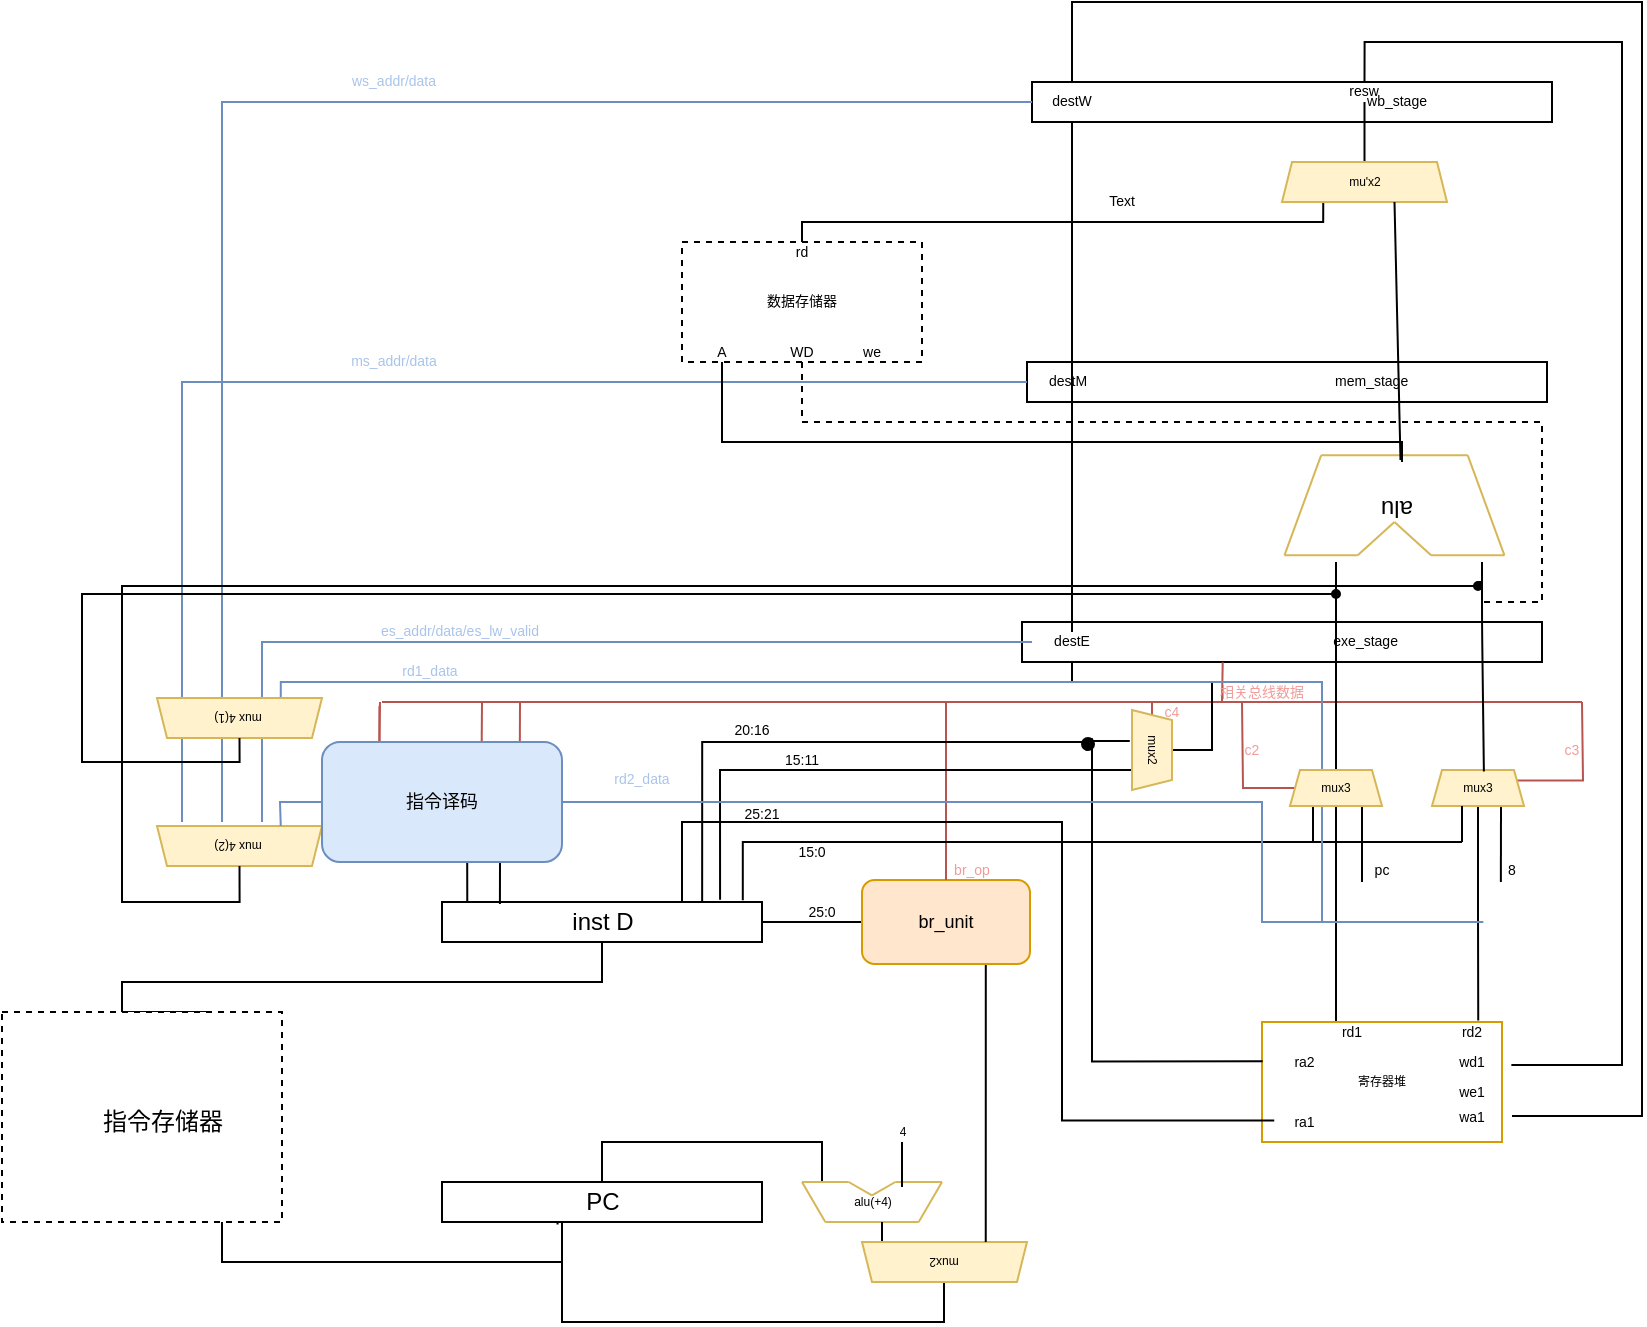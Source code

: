 <mxfile version="13.7.9" type="github">
  <diagram id="yVL93aZlSCPD28D4NVMG" name="Page-1">
    <mxGraphModel dx="1730" dy="967" grid="1" gridSize="10" guides="1" tooltips="1" connect="1" arrows="1" fold="1" page="1" pageScale="1" pageWidth="827" pageHeight="1169" math="0" shadow="0">
      <root>
        <mxCell id="0" />
        <mxCell id="1" parent="0" />
        <mxCell id="jNFy9Bk29RDS8it9T0f6-13" style="edgeStyle=orthogonalEdgeStyle;rounded=0;orthogonalLoop=1;jettySize=auto;html=1;exitX=0.5;exitY=0;exitDx=0;exitDy=0;endArrow=none;endFill=0;" edge="1" parent="1">
          <mxGeometry relative="1" as="geometry">
            <mxPoint x="740" y="380" as="targetPoint" />
            <mxPoint x="738.0" y="370" as="sourcePoint" />
            <Array as="points">
              <mxPoint x="740" y="370" />
            </Array>
          </mxGeometry>
        </mxCell>
        <mxCell id="3o_DZB8A9wsRg_1Wg4iL-180" value="mux 4(2)" style="shape=trapezoid;perimeter=trapezoidPerimeter;whiteSpace=wrap;html=1;fixedSize=1;fontSize=6;rotation=-180;size=5;fillColor=#fff2cc;strokeColor=#d6b656;" parent="1" vertex="1">
          <mxGeometry x="77.5" y="492" width="82.5" height="20" as="geometry" />
        </mxCell>
        <mxCell id="3o_DZB8A9wsRg_1Wg4iL-9" style="edgeStyle=orthogonalEdgeStyle;rounded=0;orthogonalLoop=1;jettySize=auto;html=1;entryX=0.361;entryY=1.062;entryDx=0;entryDy=0;entryPerimeter=0;endArrow=none;endFill=0;" parent="1" source="3o_DZB8A9wsRg_1Wg4iL-2" target="3o_DZB8A9wsRg_1Wg4iL-7" edge="1">
          <mxGeometry relative="1" as="geometry">
            <mxPoint x="310" y="680" as="targetPoint" />
            <Array as="points">
              <mxPoint x="110" y="710" />
              <mxPoint x="280" y="710" />
              <mxPoint x="280" y="671" />
            </Array>
          </mxGeometry>
        </mxCell>
        <mxCell id="3o_DZB8A9wsRg_1Wg4iL-44" style="edgeStyle=orthogonalEdgeStyle;rounded=0;orthogonalLoop=1;jettySize=auto;html=1;exitX=0.75;exitY=0;exitDx=0;exitDy=0;entryX=0.5;entryY=1;entryDx=0;entryDy=0;endArrow=none;endFill=0;fillColor=#FFFFCC;fontSize=9;" parent="1" source="3o_DZB8A9wsRg_1Wg4iL-2" target="3o_DZB8A9wsRg_1Wg4iL-10" edge="1">
          <mxGeometry relative="1" as="geometry">
            <Array as="points">
              <mxPoint x="60" y="585" />
              <mxPoint x="60" y="570" />
              <mxPoint x="300" y="570" />
            </Array>
          </mxGeometry>
        </mxCell>
        <object label="" 指令存储器="" id="3o_DZB8A9wsRg_1Wg4iL-2">
          <mxCell style="rounded=0;whiteSpace=wrap;html=1;dashed=1;" parent="1" vertex="1">
            <mxGeometry y="585" width="140" height="105" as="geometry" />
          </mxCell>
        </object>
        <mxCell id="3o_DZB8A9wsRg_1Wg4iL-4" value="指令存储器" style="text;html=1;resizable=0;autosize=1;align=center;verticalAlign=middle;points=[];fillColor=none;strokeColor=none;rounded=0;" parent="1" vertex="1">
          <mxGeometry x="40" y="630" width="80" height="20" as="geometry" />
        </mxCell>
        <mxCell id="3o_DZB8A9wsRg_1Wg4iL-61" style="edgeStyle=orthogonalEdgeStyle;rounded=0;orthogonalLoop=1;jettySize=auto;html=1;exitX=0.5;exitY=0;exitDx=0;exitDy=0;endArrow=none;endFill=0;fillColor=#FFFFCC;fontSize=9;" parent="1" source="3o_DZB8A9wsRg_1Wg4iL-7" edge="1">
          <mxGeometry relative="1" as="geometry">
            <mxPoint x="410" y="670" as="targetPoint" />
            <Array as="points">
              <mxPoint x="300" y="650" />
              <mxPoint x="410" y="650" />
            </Array>
          </mxGeometry>
        </mxCell>
        <mxCell id="3o_DZB8A9wsRg_1Wg4iL-7" value="" style="rounded=0;whiteSpace=wrap;html=1;" parent="1" vertex="1">
          <mxGeometry x="220" y="670" width="160" height="20" as="geometry" />
        </mxCell>
        <mxCell id="3o_DZB8A9wsRg_1Wg4iL-8" value="PC" style="text;html=1;resizable=0;autosize=1;align=center;verticalAlign=middle;points=[];fillColor=none;strokeColor=none;rounded=0;" parent="1" vertex="1">
          <mxGeometry x="285" y="670" width="30" height="20" as="geometry" />
        </mxCell>
        <mxCell id="3o_DZB8A9wsRg_1Wg4iL-57" style="edgeStyle=orthogonalEdgeStyle;rounded=0;orthogonalLoop=1;jettySize=auto;html=1;exitX=1;exitY=0.5;exitDx=0;exitDy=0;entryX=0;entryY=0.5;entryDx=0;entryDy=0;endArrow=none;endFill=0;fillColor=#FFFFCC;fontSize=9;" parent="1" source="3o_DZB8A9wsRg_1Wg4iL-10" target="3o_DZB8A9wsRg_1Wg4iL-56" edge="1">
          <mxGeometry relative="1" as="geometry" />
        </mxCell>
        <mxCell id="3o_DZB8A9wsRg_1Wg4iL-10" value="" style="rounded=0;whiteSpace=wrap;html=1;" parent="1" vertex="1">
          <mxGeometry x="220" y="530" width="160" height="20" as="geometry" />
        </mxCell>
        <mxCell id="3o_DZB8A9wsRg_1Wg4iL-11" value="inst D" style="text;html=1;resizable=0;autosize=1;align=center;verticalAlign=middle;points=[];fillColor=none;strokeColor=none;rounded=0;" parent="1" vertex="1">
          <mxGeometry x="275" y="530" width="50" height="20" as="geometry" />
        </mxCell>
        <mxCell id="3o_DZB8A9wsRg_1Wg4iL-34" value="" style="group" parent="1" vertex="1" connectable="0">
          <mxGeometry x="400" y="670" width="70" height="20" as="geometry" />
        </mxCell>
        <mxCell id="3o_DZB8A9wsRg_1Wg4iL-23" value="" style="endArrow=none;html=1;fillColor=#FFFFCC;strokeColor=#d6b656;rounded=1;" parent="3o_DZB8A9wsRg_1Wg4iL-34" edge="1">
          <mxGeometry width="29.167" height="16.667" as="geometry">
            <mxPoint x="46.667" as="sourcePoint" />
            <mxPoint x="70" as="targetPoint" />
          </mxGeometry>
        </mxCell>
        <mxCell id="3o_DZB8A9wsRg_1Wg4iL-24" value="" style="endArrow=none;html=1;fillColor=#FFFFCC;strokeColor=#d6b656;rounded=1;" parent="3o_DZB8A9wsRg_1Wg4iL-34" edge="1">
          <mxGeometry width="29.167" height="16.667" as="geometry">
            <mxPoint as="sourcePoint" />
            <mxPoint x="23.333" as="targetPoint" />
          </mxGeometry>
        </mxCell>
        <mxCell id="3o_DZB8A9wsRg_1Wg4iL-25" value="" style="endArrow=none;html=1;fillColor=#FFFFCC;strokeColor=#d6b656;rounded=1;" parent="3o_DZB8A9wsRg_1Wg4iL-34" edge="1">
          <mxGeometry width="29.167" height="16.667" as="geometry">
            <mxPoint x="35" y="6.667" as="sourcePoint" />
            <mxPoint x="46.667" as="targetPoint" />
          </mxGeometry>
        </mxCell>
        <mxCell id="3o_DZB8A9wsRg_1Wg4iL-26" value="" style="endArrow=none;html=1;fillColor=#FFFFCC;strokeColor=#d6b656;rounded=1;" parent="3o_DZB8A9wsRg_1Wg4iL-34" edge="1">
          <mxGeometry width="29.167" height="16.667" as="geometry">
            <mxPoint x="23.333" as="sourcePoint" />
            <mxPoint x="35" y="6.667" as="targetPoint" />
          </mxGeometry>
        </mxCell>
        <mxCell id="3o_DZB8A9wsRg_1Wg4iL-27" value="" style="endArrow=none;html=1;fillColor=#FFFFCC;strokeColor=#d6b656;rounded=1;" parent="3o_DZB8A9wsRg_1Wg4iL-34" edge="1">
          <mxGeometry width="29.167" height="16.667" as="geometry">
            <mxPoint as="sourcePoint" />
            <mxPoint x="11.667" y="20" as="targetPoint" />
          </mxGeometry>
        </mxCell>
        <mxCell id="3o_DZB8A9wsRg_1Wg4iL-28" value="" style="endArrow=none;html=1;fillColor=#FFFFCC;strokeColor=#d6b656;rounded=1;" parent="3o_DZB8A9wsRg_1Wg4iL-34" edge="1">
          <mxGeometry width="29.167" height="16.667" as="geometry">
            <mxPoint x="11.667" y="20" as="sourcePoint" />
            <mxPoint x="58.333" y="20" as="targetPoint" />
          </mxGeometry>
        </mxCell>
        <mxCell id="3o_DZB8A9wsRg_1Wg4iL-29" value="" style="endArrow=none;html=1;fillColor=#FFFFCC;strokeColor=#d6b656;rounded=1;" parent="3o_DZB8A9wsRg_1Wg4iL-34" edge="1">
          <mxGeometry width="29.167" height="16.667" as="geometry">
            <mxPoint x="58.333" y="20" as="sourcePoint" />
            <mxPoint x="70" as="targetPoint" />
          </mxGeometry>
        </mxCell>
        <mxCell id="3o_DZB8A9wsRg_1Wg4iL-33" value="alu(+4)" style="text;html=1;align=center;verticalAlign=middle;resizable=0;points=[];autosize=1;fontSize=6;" parent="3o_DZB8A9wsRg_1Wg4iL-34" vertex="1">
          <mxGeometry x="10" y="4.997" width="50" height="10" as="geometry" />
        </mxCell>
        <mxCell id="3o_DZB8A9wsRg_1Wg4iL-38" value="" style="endArrow=none;html=1;fillColor=#FFFFCC;fontSize=6;" parent="1" edge="1">
          <mxGeometry width="50" height="50" relative="1" as="geometry">
            <mxPoint x="450" y="672.5" as="sourcePoint" />
            <mxPoint x="450" y="650" as="targetPoint" />
          </mxGeometry>
        </mxCell>
        <mxCell id="3o_DZB8A9wsRg_1Wg4iL-39" value="4" style="text;html=1;align=center;verticalAlign=middle;resizable=0;points=[];autosize=1;fontSize=6;" parent="1" vertex="1">
          <mxGeometry x="440" y="640" width="20" height="10" as="geometry" />
        </mxCell>
        <mxCell id="3o_DZB8A9wsRg_1Wg4iL-43" style="edgeStyle=orthogonalEdgeStyle;rounded=0;orthogonalLoop=1;jettySize=auto;html=1;exitX=0.75;exitY=0;exitDx=0;exitDy=0;endArrow=none;endFill=0;fillColor=#FFFFCC;fontSize=9;" parent="1" source="3o_DZB8A9wsRg_1Wg4iL-41" edge="1">
          <mxGeometry relative="1" as="geometry">
            <mxPoint x="280" y="710" as="targetPoint" />
            <Array as="points">
              <mxPoint x="471" y="720" />
              <mxPoint x="471" y="740" />
              <mxPoint x="280" y="740" />
            </Array>
          </mxGeometry>
        </mxCell>
        <mxCell id="3o_DZB8A9wsRg_1Wg4iL-59" style="edgeStyle=orthogonalEdgeStyle;rounded=0;orthogonalLoop=1;jettySize=auto;html=1;exitX=0.75;exitY=1;exitDx=0;exitDy=0;endArrow=none;endFill=0;fillColor=#FFFFCC;fontSize=9;" parent="1" source="3o_DZB8A9wsRg_1Wg4iL-41" edge="1">
          <mxGeometry relative="1" as="geometry">
            <mxPoint x="450" y="700" as="targetPoint" />
          </mxGeometry>
        </mxCell>
        <mxCell id="3o_DZB8A9wsRg_1Wg4iL-79" style="edgeStyle=orthogonalEdgeStyle;rounded=0;orthogonalLoop=1;jettySize=auto;html=1;exitX=0.75;exitY=1;exitDx=0;exitDy=0;endArrow=none;endFill=0;fillColor=#FFFFCC;fontSize=7;" parent="1" source="3o_DZB8A9wsRg_1Wg4iL-41" edge="1">
          <mxGeometry relative="1" as="geometry">
            <mxPoint x="440" y="690" as="targetPoint" />
          </mxGeometry>
        </mxCell>
        <mxCell id="3o_DZB8A9wsRg_1Wg4iL-41" value="mux2" style="shape=trapezoid;perimeter=trapezoidPerimeter;whiteSpace=wrap;html=1;fixedSize=1;fontSize=6;rotation=-180;size=5;fillColor=#fff2cc;strokeColor=#d6b656;" parent="1" vertex="1">
          <mxGeometry x="430" y="700" width="82.5" height="20" as="geometry" />
        </mxCell>
        <mxCell id="3o_DZB8A9wsRg_1Wg4iL-50" style="edgeStyle=orthogonalEdgeStyle;rounded=0;orthogonalLoop=1;jettySize=auto;html=1;exitX=0.75;exitY=1;exitDx=0;exitDy=0;entryX=0.181;entryY=0.052;entryDx=0;entryDy=0;entryPerimeter=0;endArrow=none;endFill=0;fillColor=#FFFFCC;fontSize=9;" parent="1" source="3o_DZB8A9wsRg_1Wg4iL-45" target="3o_DZB8A9wsRg_1Wg4iL-10" edge="1">
          <mxGeometry relative="1" as="geometry" />
        </mxCell>
        <mxCell id="3o_DZB8A9wsRg_1Wg4iL-51" style="edgeStyle=orthogonalEdgeStyle;rounded=0;orthogonalLoop=1;jettySize=auto;html=1;exitX=0.5;exitY=1;exitDx=0;exitDy=0;entryX=0.079;entryY=0.014;entryDx=0;entryDy=0;entryPerimeter=0;endArrow=none;endFill=0;fillColor=#FFFFCC;fontSize=9;" parent="1" source="3o_DZB8A9wsRg_1Wg4iL-45" target="3o_DZB8A9wsRg_1Wg4iL-10" edge="1">
          <mxGeometry relative="1" as="geometry" />
        </mxCell>
        <mxCell id="3o_DZB8A9wsRg_1Wg4iL-52" value="func" style="text;html=1;align=center;verticalAlign=middle;resizable=0;points=[];autosize=1;fontSize=9;" parent="1" vertex="1">
          <mxGeometry x="234" y="492" width="36" height="18" as="geometry" />
        </mxCell>
        <mxCell id="3o_DZB8A9wsRg_1Wg4iL-53" value="c1-c7" style="text;html=1;align=center;verticalAlign=middle;resizable=0;points=[];autosize=1;fontSize=9;" parent="1" vertex="1">
          <mxGeometry x="169" y="449" width="40" height="20" as="geometry" />
        </mxCell>
        <mxCell id="3o_DZB8A9wsRg_1Wg4iL-54" value="aluop" style="text;html=1;align=center;verticalAlign=middle;resizable=0;points=[];autosize=1;fontSize=9;" parent="1" vertex="1">
          <mxGeometry x="210" y="450" width="42" height="18" as="geometry" />
        </mxCell>
        <mxCell id="3o_DZB8A9wsRg_1Wg4iL-55" value="brop" style="text;html=1;align=center;verticalAlign=middle;resizable=0;points=[];autosize=1;fontSize=9;" parent="1" vertex="1">
          <mxGeometry x="238" y="450" width="42" height="18" as="geometry" />
        </mxCell>
        <mxCell id="3o_DZB8A9wsRg_1Wg4iL-58" style="edgeStyle=orthogonalEdgeStyle;rounded=0;orthogonalLoop=1;jettySize=auto;html=1;exitX=0.75;exitY=1;exitDx=0;exitDy=0;entryX=0.25;entryY=1;entryDx=0;entryDy=0;endArrow=none;endFill=0;fillColor=#FFFFCC;fontSize=9;" parent="1" source="3o_DZB8A9wsRg_1Wg4iL-56" target="3o_DZB8A9wsRg_1Wg4iL-41" edge="1">
          <mxGeometry relative="1" as="geometry">
            <Array as="points">
              <mxPoint x="492" y="561" />
            </Array>
          </mxGeometry>
        </mxCell>
        <mxCell id="3o_DZB8A9wsRg_1Wg4iL-56" value="br_unit" style="rounded=1;whiteSpace=wrap;html=1;fontSize=9;fillColor=#ffe6cc;strokeColor=#D79B00;" parent="1" vertex="1">
          <mxGeometry x="430" y="519" width="84" height="42" as="geometry" />
        </mxCell>
        <mxCell id="3o_DZB8A9wsRg_1Wg4iL-62" value="" style="endArrow=none;html=1;fillColor=#f8cecc;fontSize=9;strokeColor=#b85450;" parent="1" edge="1">
          <mxGeometry width="50" height="50" relative="1" as="geometry">
            <mxPoint x="188.71" y="450" as="sourcePoint" />
            <mxPoint x="188.71" y="432" as="targetPoint" />
          </mxGeometry>
        </mxCell>
        <mxCell id="3o_DZB8A9wsRg_1Wg4iL-64" value="" style="endArrow=none;html=1;fillColor=#f8cecc;fontSize=9;strokeColor=#b85450;exitX=0.044;exitY=0.037;exitDx=0;exitDy=0;exitPerimeter=0;" parent="1" source="3o_DZB8A9wsRg_1Wg4iL-55" edge="1">
          <mxGeometry width="50" height="50" relative="1" as="geometry">
            <mxPoint x="198.71" y="460" as="sourcePoint" />
            <mxPoint x="240" y="430" as="targetPoint" />
          </mxGeometry>
        </mxCell>
        <mxCell id="3o_DZB8A9wsRg_1Wg4iL-65" value="" style="endArrow=none;html=1;fillColor=#f8cecc;fontSize=9;strokeColor=#b85450;exitX=0.498;exitY=0.016;exitDx=0;exitDy=0;exitPerimeter=0;" parent="1" source="3o_DZB8A9wsRg_1Wg4iL-55" edge="1">
          <mxGeometry width="50" height="50" relative="1" as="geometry">
            <mxPoint x="208.71" y="470" as="sourcePoint" />
            <mxPoint x="259" y="430" as="targetPoint" />
          </mxGeometry>
        </mxCell>
        <mxCell id="3o_DZB8A9wsRg_1Wg4iL-66" value="" style="endArrow=none;html=1;fillColor=#f8cecc;fontSize=9;strokeColor=#b85450;" parent="1" edge="1">
          <mxGeometry width="50" height="50" relative="1" as="geometry">
            <mxPoint x="188.71" y="450" as="sourcePoint" />
            <mxPoint x="189" y="430" as="targetPoint" />
          </mxGeometry>
        </mxCell>
        <mxCell id="3o_DZB8A9wsRg_1Wg4iL-67" value="" style="endArrow=none;html=1;fillColor=#f8cecc;fontSize=9;strokeColor=#b85450;" parent="1" edge="1">
          <mxGeometry width="50" height="50" relative="1" as="geometry">
            <mxPoint x="190" y="430" as="sourcePoint" />
            <mxPoint x="790" y="430" as="targetPoint" />
          </mxGeometry>
        </mxCell>
        <mxCell id="3o_DZB8A9wsRg_1Wg4iL-68" value="" style="endArrow=none;html=1;fillColor=#f8cecc;fontSize=9;strokeColor=#b85450;exitX=0.5;exitY=0;exitDx=0;exitDy=0;" parent="1" source="3o_DZB8A9wsRg_1Wg4iL-56" edge="1">
          <mxGeometry width="50" height="50" relative="1" as="geometry">
            <mxPoint x="520" y="530" as="sourcePoint" />
            <mxPoint x="472" y="430" as="targetPoint" />
          </mxGeometry>
        </mxCell>
        <mxCell id="3o_DZB8A9wsRg_1Wg4iL-103" style="edgeStyle=orthogonalEdgeStyle;rounded=0;orthogonalLoop=1;jettySize=auto;html=1;exitX=0.25;exitY=0;exitDx=0;exitDy=0;entryX=0.5;entryY=1;entryDx=0;entryDy=0;endArrow=none;endFill=0;fillColor=#FFFFCC;fontSize=7;fontColor=#000000;" parent="1" source="3o_DZB8A9wsRg_1Wg4iL-69" target="3o_DZB8A9wsRg_1Wg4iL-96" edge="1">
          <mxGeometry relative="1" as="geometry">
            <Array as="points">
              <mxPoint x="667" y="590" />
            </Array>
          </mxGeometry>
        </mxCell>
        <mxCell id="3o_DZB8A9wsRg_1Wg4iL-69" value="寄存器堆" style="rounded=0;whiteSpace=wrap;strokeColor=#D79B00;fontSize=6;" parent="1" vertex="1">
          <mxGeometry x="630" y="590" width="120" height="60" as="geometry" />
        </mxCell>
        <mxCell id="3o_DZB8A9wsRg_1Wg4iL-70" value="ra2" style="text;align=center;verticalAlign=middle;resizable=0;points=[];autosize=1;fontSize=7;spacing=0;" parent="1" vertex="1">
          <mxGeometry x="636.25" y="605" width="30" height="10" as="geometry" />
        </mxCell>
        <mxCell id="3o_DZB8A9wsRg_1Wg4iL-71" value="ra1" style="text;align=center;verticalAlign=middle;resizable=0;points=[];autosize=1;fontSize=7;spacing=0;" parent="1" vertex="1">
          <mxGeometry x="636.25" y="635" width="30" height="10" as="geometry" />
        </mxCell>
        <mxCell id="3o_DZB8A9wsRg_1Wg4iL-72" value="rd1" style="text;align=center;verticalAlign=middle;resizable=0;points=[];autosize=1;fontSize=7;spacing=0;" parent="1" vertex="1">
          <mxGeometry x="660" y="590" width="30" height="10" as="geometry" />
        </mxCell>
        <mxCell id="3o_DZB8A9wsRg_1Wg4iL-73" value="rd2" style="text;align=center;verticalAlign=middle;resizable=0;points=[];autosize=1;fontSize=7;spacing=0;" parent="1" vertex="1">
          <mxGeometry x="720" y="590" width="30" height="10" as="geometry" />
        </mxCell>
        <mxCell id="3o_DZB8A9wsRg_1Wg4iL-74" value="wd1" style="text;align=center;verticalAlign=middle;resizable=0;points=[];autosize=1;fontSize=7;spacing=0;" parent="1" vertex="1">
          <mxGeometry x="715" y="605" width="40" height="10" as="geometry" />
        </mxCell>
        <mxCell id="3o_DZB8A9wsRg_1Wg4iL-75" value="we1" style="text;align=center;verticalAlign=middle;resizable=0;points=[];autosize=1;fontSize=7;spacing=0;" parent="1" vertex="1">
          <mxGeometry x="715" y="620" width="40" height="10" as="geometry" />
        </mxCell>
        <mxCell id="3o_DZB8A9wsRg_1Wg4iL-76" value="wa1" style="text;align=center;verticalAlign=middle;resizable=0;points=[];autosize=1;fontSize=7;spacing=0;" parent="1" vertex="1">
          <mxGeometry x="715" y="632.5" width="40" height="10" as="geometry" />
        </mxCell>
        <mxCell id="3o_DZB8A9wsRg_1Wg4iL-81" style="edgeStyle=orthogonalEdgeStyle;rounded=0;orthogonalLoop=1;jettySize=auto;html=1;exitX=0;exitY=0.5;exitDx=0;exitDy=0;endArrow=none;endFill=0;fillColor=#f8cecc;fontSize=7;strokeColor=#b85450;" parent="1" source="3o_DZB8A9wsRg_1Wg4iL-80" edge="1">
          <mxGeometry relative="1" as="geometry">
            <mxPoint x="575" y="430" as="targetPoint" />
          </mxGeometry>
        </mxCell>
        <mxCell id="3o_DZB8A9wsRg_1Wg4iL-83" style="edgeStyle=orthogonalEdgeStyle;rounded=0;orthogonalLoop=1;jettySize=auto;html=1;entryX=0.813;entryY=0;entryDx=0;entryDy=0;entryPerimeter=0;endArrow=none;endFill=0;fillColor=#FFFFCC;fontSize=7;fontColor=#F19C99;exitX=0.388;exitY=1.056;exitDx=0;exitDy=0;exitPerimeter=0;" parent="1" target="3o_DZB8A9wsRg_1Wg4iL-10" edge="1" source="jNFy9Bk29RDS8it9T0f6-27">
          <mxGeometry relative="1" as="geometry">
            <mxPoint x="440" y="449" as="sourcePoint" />
            <mxPoint x="350" y="524.71" as="targetPoint" />
            <Array as="points">
              <mxPoint x="350" y="450" />
            </Array>
          </mxGeometry>
        </mxCell>
        <mxCell id="3o_DZB8A9wsRg_1Wg4iL-160" style="edgeStyle=orthogonalEdgeStyle;rounded=0;orthogonalLoop=1;jettySize=auto;html=1;exitX=0.5;exitY=0;exitDx=0;exitDy=0;entryX=0.5;entryY=1;entryDx=0;entryDy=0;endArrow=none;endFill=0;fillColor=#FFFFCC;fontSize=7;fontColor=#000000;" parent="1" source="3o_DZB8A9wsRg_1Wg4iL-80" target="3o_DZB8A9wsRg_1Wg4iL-144" edge="1">
          <mxGeometry relative="1" as="geometry">
            <Array as="points">
              <mxPoint x="605" y="454" />
              <mxPoint x="605" y="420" />
              <mxPoint x="535" y="420" />
            </Array>
          </mxGeometry>
        </mxCell>
        <mxCell id="jNFy9Bk29RDS8it9T0f6-26" style="edgeStyle=orthogonalEdgeStyle;rounded=0;orthogonalLoop=1;jettySize=auto;html=1;exitX=0.75;exitY=1;exitDx=0;exitDy=0;entryX=0.869;entryY=-0.056;entryDx=0;entryDy=0;entryPerimeter=0;endArrow=none;endFill=0;" edge="1" parent="1" source="3o_DZB8A9wsRg_1Wg4iL-80" target="3o_DZB8A9wsRg_1Wg4iL-10">
          <mxGeometry relative="1" as="geometry" />
        </mxCell>
        <mxCell id="3o_DZB8A9wsRg_1Wg4iL-80" value="mux2" style="shape=trapezoid;perimeter=trapezoidPerimeter;whiteSpace=wrap;html=1;fixedSize=1;fontSize=6;rotation=90;size=5;fillColor=#fff2cc;strokeColor=#d6b656;" parent="1" vertex="1">
          <mxGeometry x="555" y="444" width="40" height="20" as="geometry" />
        </mxCell>
        <mxCell id="3o_DZB8A9wsRg_1Wg4iL-82" value="c4" style="text;align=center;verticalAlign=middle;resizable=0;points=[];autosize=1;fontSize=7;fontColor=#F19C99;" parent="1" vertex="1">
          <mxGeometry x="570" y="430" width="30" height="10" as="geometry" />
        </mxCell>
        <mxCell id="3o_DZB8A9wsRg_1Wg4iL-86" value="15:0" style="text;align=center;verticalAlign=middle;resizable=0;points=[];autosize=1;fontSize=7;" parent="1" vertex="1">
          <mxGeometry x="385" y="500" width="40" height="10" as="geometry" />
        </mxCell>
        <mxCell id="3o_DZB8A9wsRg_1Wg4iL-91" value="25:0" style="text;align=center;verticalAlign=middle;resizable=0;points=[];autosize=1;fontSize=7;" parent="1" vertex="1">
          <mxGeometry x="390" y="530" width="40" height="10" as="geometry" />
        </mxCell>
        <mxCell id="3o_DZB8A9wsRg_1Wg4iL-95" value="br_op" style="text;align=center;verticalAlign=middle;resizable=0;points=[];autosize=1;fontSize=7;fontColor=#F19C99;" parent="1" vertex="1">
          <mxGeometry x="460" y="509" width="50" height="10" as="geometry" />
        </mxCell>
        <mxCell id="3o_DZB8A9wsRg_1Wg4iL-98" style="edgeStyle=orthogonalEdgeStyle;rounded=0;orthogonalLoop=1;jettySize=auto;html=1;exitX=0.25;exitY=1;exitDx=0;exitDy=0;entryX=0.94;entryY=-0.041;entryDx=0;entryDy=0;entryPerimeter=0;endArrow=none;endFill=0;fillColor=#FFFFCC;fontSize=7;fontColor=#000000;" parent="1" source="3o_DZB8A9wsRg_1Wg4iL-96" target="3o_DZB8A9wsRg_1Wg4iL-10" edge="1">
          <mxGeometry relative="1" as="geometry">
            <Array as="points">
              <mxPoint x="656" y="500" />
              <mxPoint x="370" y="500" />
            </Array>
          </mxGeometry>
        </mxCell>
        <mxCell id="3o_DZB8A9wsRg_1Wg4iL-111" style="edgeStyle=orthogonalEdgeStyle;rounded=0;orthogonalLoop=1;jettySize=auto;html=1;exitX=0;exitY=0.5;exitDx=0;exitDy=0;endArrow=none;endFill=0;fillColor=#f8cecc;fontSize=7;fontColor=#000000;strokeColor=#b85450;" parent="1" source="3o_DZB8A9wsRg_1Wg4iL-96" edge="1">
          <mxGeometry relative="1" as="geometry">
            <mxPoint x="620" y="430" as="targetPoint" />
          </mxGeometry>
        </mxCell>
        <mxCell id="3o_DZB8A9wsRg_1Wg4iL-104" style="edgeStyle=orthogonalEdgeStyle;rounded=0;orthogonalLoop=1;jettySize=auto;html=1;exitX=0.5;exitY=1;exitDx=0;exitDy=0;entryX=0.901;entryY=-0.013;entryDx=0;entryDy=0;entryPerimeter=0;endArrow=none;endFill=0;fillColor=#FFFFCC;fontSize=7;fontColor=#000000;" parent="1" source="3o_DZB8A9wsRg_1Wg4iL-97" target="3o_DZB8A9wsRg_1Wg4iL-69" edge="1">
          <mxGeometry relative="1" as="geometry">
            <Array as="points">
              <mxPoint x="738" y="536" />
              <mxPoint x="738" y="536" />
            </Array>
          </mxGeometry>
        </mxCell>
        <mxCell id="3o_DZB8A9wsRg_1Wg4iL-108" style="edgeStyle=orthogonalEdgeStyle;rounded=0;orthogonalLoop=1;jettySize=auto;html=1;exitX=0.75;exitY=1;exitDx=0;exitDy=0;endArrow=none;endFill=0;fillColor=#FFFFCC;fontSize=7;fontColor=#000000;" parent="1" source="3o_DZB8A9wsRg_1Wg4iL-97" edge="1">
          <mxGeometry relative="1" as="geometry">
            <mxPoint x="749.429" y="520" as="targetPoint" />
          </mxGeometry>
        </mxCell>
        <mxCell id="3o_DZB8A9wsRg_1Wg4iL-112" style="edgeStyle=orthogonalEdgeStyle;rounded=0;orthogonalLoop=1;jettySize=auto;html=1;exitX=1;exitY=0.25;exitDx=0;exitDy=0;endArrow=none;endFill=0;fillColor=#f8cecc;fontSize=7;fontColor=#000000;strokeColor=#b85450;" parent="1" source="3o_DZB8A9wsRg_1Wg4iL-97" edge="1">
          <mxGeometry relative="1" as="geometry">
            <mxPoint x="790" y="430" as="targetPoint" />
          </mxGeometry>
        </mxCell>
        <mxCell id="3o_DZB8A9wsRg_1Wg4iL-97" value="mux3" style="shape=trapezoid;perimeter=trapezoidPerimeter;whiteSpace=wrap;html=1;fixedSize=1;fontSize=6;rotation=0;size=5;fillColor=#fff2cc;strokeColor=#d6b656;" parent="1" vertex="1">
          <mxGeometry x="715" y="464" width="46" height="18" as="geometry" />
        </mxCell>
        <mxCell id="3o_DZB8A9wsRg_1Wg4iL-100" value="" style="endArrow=none;html=1;fillColor=#FFFFCC;fontSize=7;fontColor=#000000;" parent="1" edge="1">
          <mxGeometry width="50" height="50" relative="1" as="geometry">
            <mxPoint x="650" y="500" as="sourcePoint" />
            <mxPoint x="730" y="500" as="targetPoint" />
          </mxGeometry>
        </mxCell>
        <mxCell id="3o_DZB8A9wsRg_1Wg4iL-105" value="" style="endArrow=none;html=1;fillColor=#FFFFCC;fontSize=7;fontColor=#000000;" parent="1" edge="1">
          <mxGeometry width="50" height="50" relative="1" as="geometry">
            <mxPoint x="730" y="500" as="sourcePoint" />
            <mxPoint x="730" y="482" as="targetPoint" />
          </mxGeometry>
        </mxCell>
        <mxCell id="3o_DZB8A9wsRg_1Wg4iL-106" value="" style="endArrow=none;html=1;fillColor=#FFFFCC;fontSize=7;fontColor=#000000;" parent="1" edge="1">
          <mxGeometry width="50" height="50" relative="1" as="geometry">
            <mxPoint x="680" y="520" as="sourcePoint" />
            <mxPoint x="680" y="482" as="targetPoint" />
          </mxGeometry>
        </mxCell>
        <mxCell id="3o_DZB8A9wsRg_1Wg4iL-107" value="pc" style="text;align=center;verticalAlign=middle;resizable=0;points=[];autosize=1;fontSize=7;spacing=0;" parent="1" vertex="1">
          <mxGeometry x="675" y="509" width="30" height="10" as="geometry" />
        </mxCell>
        <mxCell id="3o_DZB8A9wsRg_1Wg4iL-109" value="8" style="text;align=center;verticalAlign=middle;resizable=0;points=[];autosize=1;fontSize=7;spacing=0;" parent="1" vertex="1">
          <mxGeometry x="745" y="509" width="20" height="10" as="geometry" />
        </mxCell>
        <mxCell id="3o_DZB8A9wsRg_1Wg4iL-110" value="&amp;nbsp; &amp;nbsp; &amp;nbsp; &amp;nbsp; &amp;nbsp; &amp;nbsp; &amp;nbsp; &amp;nbsp; &amp;nbsp; &amp;nbsp; &amp;nbsp; &amp;nbsp; &amp;nbsp; &amp;nbsp; &amp;nbsp; &amp;nbsp; &amp;nbsp; &amp;nbsp; &amp;nbsp; &amp;nbsp; &amp;nbsp; &amp;nbsp;exe_stage" style="rounded=0;whiteSpace=wrap;html=1;fontSize=7;" parent="1" vertex="1">
          <mxGeometry x="510" y="390" width="260" height="20" as="geometry" />
        </mxCell>
        <mxCell id="3o_DZB8A9wsRg_1Wg4iL-113" value="c2" style="text;align=center;verticalAlign=middle;resizable=0;points=[];autosize=1;fontSize=7;fontColor=#F19C99;" parent="1" vertex="1">
          <mxGeometry x="610" y="449" width="30" height="10" as="geometry" />
        </mxCell>
        <mxCell id="3o_DZB8A9wsRg_1Wg4iL-114" value="c3" style="text;align=center;verticalAlign=middle;resizable=0;points=[];autosize=1;fontSize=7;fontColor=#F19C99;" parent="1" vertex="1">
          <mxGeometry x="770" y="449" width="30" height="10" as="geometry" />
        </mxCell>
        <mxCell id="3o_DZB8A9wsRg_1Wg4iL-115" value="" style="endArrow=none;html=1;fillColor=#f8cecc;fontSize=7;fontColor=#000000;entryX=0.386;entryY=1.005;entryDx=0;entryDy=0;entryPerimeter=0;strokeColor=#b85450;" parent="1" target="3o_DZB8A9wsRg_1Wg4iL-110" edge="1">
          <mxGeometry width="50" height="50" relative="1" as="geometry">
            <mxPoint x="610" y="430" as="sourcePoint" />
            <mxPoint x="660" y="390" as="targetPoint" />
          </mxGeometry>
        </mxCell>
        <mxCell id="3o_DZB8A9wsRg_1Wg4iL-116" value="相关总线数据" style="text;align=center;verticalAlign=middle;resizable=0;points=[];autosize=1;fontSize=7;fontColor=#F19C99;" parent="1" vertex="1">
          <mxGeometry x="585" y="420" width="90" height="10" as="geometry" />
        </mxCell>
        <mxCell id="3o_DZB8A9wsRg_1Wg4iL-129" value="" style="endArrow=none;html=1;fillColor=#FFFFCC;fontSize=7;fontColor=#000000;exitX=0.5;exitY=0;exitDx=0;exitDy=0;" parent="1" edge="1" source="3o_DZB8A9wsRg_1Wg4iL-96">
          <mxGeometry width="50" height="50" relative="1" as="geometry">
            <mxPoint x="680" y="391" as="sourcePoint" />
            <mxPoint x="667" y="360" as="targetPoint" />
          </mxGeometry>
        </mxCell>
        <mxCell id="3o_DZB8A9wsRg_1Wg4iL-130" value="" style="group;fillColor=none;fontSize=7;fontColor=#000000;html=0;rotation=-180;" parent="1" vertex="1" connectable="0">
          <mxGeometry x="640" y="300" width="110" height="50" as="geometry" />
        </mxCell>
        <mxCell id="3o_DZB8A9wsRg_1Wg4iL-131" value="" style="endArrow=none;html=1;fillColor=#FFFFCC;strokeColor=#d6b656;rounded=1;" parent="3o_DZB8A9wsRg_1Wg4iL-130" edge="1">
          <mxGeometry x="65.389" y="15.0" width="45.833" height="41.667" as="geometry">
            <mxPoint x="37.889" y="56.667" as="sourcePoint" />
            <mxPoint x="1.222" y="56.667" as="targetPoint" />
          </mxGeometry>
        </mxCell>
        <mxCell id="3o_DZB8A9wsRg_1Wg4iL-132" value="" style="endArrow=none;html=1;fillColor=#FFFFCC;strokeColor=#d6b656;rounded=1;" parent="3o_DZB8A9wsRg_1Wg4iL-130" edge="1">
          <mxGeometry x="65.389" y="15.0" width="45.833" height="41.667" as="geometry">
            <mxPoint x="111.222" y="56.667" as="sourcePoint" />
            <mxPoint x="74.556" y="56.667" as="targetPoint" />
          </mxGeometry>
        </mxCell>
        <mxCell id="3o_DZB8A9wsRg_1Wg4iL-133" value="" style="endArrow=none;html=1;fillColor=#FFFFCC;strokeColor=#d6b656;rounded=1;" parent="3o_DZB8A9wsRg_1Wg4iL-130" edge="1">
          <mxGeometry x="65.389" y="15.0" width="45.833" height="41.667" as="geometry">
            <mxPoint x="56.222" y="40" as="sourcePoint" />
            <mxPoint x="37.889" y="56.667" as="targetPoint" />
          </mxGeometry>
        </mxCell>
        <mxCell id="3o_DZB8A9wsRg_1Wg4iL-134" value="" style="endArrow=none;html=1;fillColor=#FFFFCC;strokeColor=#d6b656;rounded=1;" parent="3o_DZB8A9wsRg_1Wg4iL-130" edge="1">
          <mxGeometry x="65.389" y="15.0" width="45.833" height="41.667" as="geometry">
            <mxPoint x="74.556" y="56.667" as="sourcePoint" />
            <mxPoint x="56.222" y="40" as="targetPoint" />
          </mxGeometry>
        </mxCell>
        <mxCell id="3o_DZB8A9wsRg_1Wg4iL-135" value="" style="endArrow=none;html=1;fillColor=#FFFFCC;strokeColor=#d6b656;rounded=1;" parent="3o_DZB8A9wsRg_1Wg4iL-130" edge="1">
          <mxGeometry x="65.389" y="15.0" width="45.833" height="41.667" as="geometry">
            <mxPoint x="111.222" y="56.667" as="sourcePoint" />
            <mxPoint x="92.889" y="6.667" as="targetPoint" />
          </mxGeometry>
        </mxCell>
        <mxCell id="3o_DZB8A9wsRg_1Wg4iL-136" value="" style="endArrow=none;html=1;fillColor=#FFFFCC;strokeColor=#d6b656;rounded=1;" parent="3o_DZB8A9wsRg_1Wg4iL-130" edge="1">
          <mxGeometry x="65.389" y="15.0" width="45.833" height="41.667" as="geometry">
            <mxPoint x="92.889" y="6.667" as="sourcePoint" />
            <mxPoint x="19.556" y="6.667" as="targetPoint" />
          </mxGeometry>
        </mxCell>
        <mxCell id="3o_DZB8A9wsRg_1Wg4iL-137" value="" style="endArrow=none;html=1;fillColor=#FFFFCC;strokeColor=#d6b656;rounded=1;" parent="3o_DZB8A9wsRg_1Wg4iL-130" edge="1">
          <mxGeometry x="65.389" y="15.0" width="45.833" height="41.667" as="geometry">
            <mxPoint x="19.556" y="6.667" as="sourcePoint" />
            <mxPoint x="1.222" y="56.667" as="targetPoint" />
          </mxGeometry>
        </mxCell>
        <mxCell id="3o_DZB8A9wsRg_1Wg4iL-138" value="alu" style="text;html=1;align=center;verticalAlign=middle;resizable=0;points=[];autosize=1;rotation=-180;" parent="3o_DZB8A9wsRg_1Wg4iL-130" vertex="1">
          <mxGeometry x="42.472" y="23.333" width="30" height="20" as="geometry" />
        </mxCell>
        <mxCell id="3o_DZB8A9wsRg_1Wg4iL-140" value="" style="endArrow=none;html=1;fillColor=#FFFFCC;fontSize=7;fontColor=#000000;exitX=0.564;exitY=0.044;exitDx=0;exitDy=0;exitPerimeter=0;" parent="1" edge="1" source="3o_DZB8A9wsRg_1Wg4iL-97">
          <mxGeometry width="50" height="50" relative="1" as="geometry">
            <mxPoint x="734.76" y="390" as="sourcePoint" />
            <mxPoint x="740" y="360" as="targetPoint" />
            <Array as="points">
              <mxPoint x="740" y="390" />
            </Array>
          </mxGeometry>
        </mxCell>
        <mxCell id="3o_DZB8A9wsRg_1Wg4iL-143" value="&amp;nbsp; &amp;nbsp; &amp;nbsp; &amp;nbsp; &amp;nbsp; &amp;nbsp; &amp;nbsp; &amp;nbsp; &amp;nbsp; &amp;nbsp; &amp;nbsp; &amp;nbsp; &amp;nbsp; &amp;nbsp; &amp;nbsp; &amp;nbsp; &amp;nbsp; &amp;nbsp; &amp;nbsp; &amp;nbsp; &amp;nbsp; &amp;nbsp;mem_stage" style="rounded=0;whiteSpace=wrap;html=1;fontSize=7;" parent="1" vertex="1">
          <mxGeometry x="512.5" y="260" width="260" height="20" as="geometry" />
        </mxCell>
        <mxCell id="3o_DZB8A9wsRg_1Wg4iL-161" style="edgeStyle=orthogonalEdgeStyle;rounded=0;orthogonalLoop=1;jettySize=auto;html=1;exitX=0.5;exitY=0;exitDx=0;exitDy=0;entryX=0.5;entryY=1;entryDx=0;entryDy=0;endArrow=none;endFill=0;fillColor=#FFFFCC;fontSize=7;fontColor=#000000;" parent="1" source="3o_DZB8A9wsRg_1Wg4iL-144" target="3o_DZB8A9wsRg_1Wg4iL-147" edge="1">
          <mxGeometry relative="1" as="geometry" />
        </mxCell>
        <mxCell id="3o_DZB8A9wsRg_1Wg4iL-166" style="edgeStyle=orthogonalEdgeStyle;rounded=0;orthogonalLoop=1;jettySize=auto;html=1;endArrow=none;endFill=0;fillColor=#dae8fc;fontSize=7;fontColor=#000000;strokeColor=#6c8ebf;" parent="1" source="3o_DZB8A9wsRg_1Wg4iL-144" edge="1">
          <mxGeometry relative="1" as="geometry">
            <mxPoint x="130" y="490" as="targetPoint" />
            <Array as="points">
              <mxPoint x="130" y="400" />
              <mxPoint x="130" y="490" />
            </Array>
          </mxGeometry>
        </mxCell>
        <mxCell id="3o_DZB8A9wsRg_1Wg4iL-144" value="destE" style="text;html=1;strokeColor=none;fillColor=none;align=center;verticalAlign=middle;whiteSpace=wrap;rounded=0;fontSize=7;fontColor=#000000;" parent="1" vertex="1">
          <mxGeometry x="515" y="395" width="40" height="10" as="geometry" />
        </mxCell>
        <mxCell id="3o_DZB8A9wsRg_1Wg4iL-167" style="edgeStyle=orthogonalEdgeStyle;rounded=0;orthogonalLoop=1;jettySize=auto;html=1;endArrow=none;endFill=0;fillColor=#dae8fc;fontSize=7;fontColor=#000000;strokeColor=#6c8ebf;" parent="1" source="3o_DZB8A9wsRg_1Wg4iL-145" edge="1">
          <mxGeometry relative="1" as="geometry">
            <mxPoint x="90" y="490" as="targetPoint" />
            <Array as="points">
              <mxPoint x="90" y="270" />
              <mxPoint x="90" y="490" />
            </Array>
          </mxGeometry>
        </mxCell>
        <mxCell id="3o_DZB8A9wsRg_1Wg4iL-145" value="destM" style="text;html=1;strokeColor=none;fillColor=none;align=center;verticalAlign=middle;whiteSpace=wrap;rounded=0;fontSize=7;fontColor=#000000;" parent="1" vertex="1">
          <mxGeometry x="512.5" y="260" width="40" height="20" as="geometry" />
        </mxCell>
        <mxCell id="3o_DZB8A9wsRg_1Wg4iL-146" value="&amp;nbsp; &amp;nbsp; &amp;nbsp; &amp;nbsp; &amp;nbsp; &amp;nbsp; &amp;nbsp; &amp;nbsp; &amp;nbsp; &amp;nbsp; &amp;nbsp; &amp;nbsp; &amp;nbsp; &amp;nbsp; &amp;nbsp; &amp;nbsp; &amp;nbsp; &amp;nbsp; &amp;nbsp; &amp;nbsp; &amp;nbsp; &amp;nbsp; &amp;nbsp; &amp;nbsp; &amp;nbsp; &amp;nbsp; &amp;nbsp; wb_stage" style="rounded=0;whiteSpace=wrap;html=1;fontSize=7;" parent="1" vertex="1">
          <mxGeometry x="515" y="120" width="260" height="20" as="geometry" />
        </mxCell>
        <mxCell id="3o_DZB8A9wsRg_1Wg4iL-162" style="edgeStyle=orthogonalEdgeStyle;rounded=0;orthogonalLoop=1;jettySize=auto;html=1;exitX=0.5;exitY=0;exitDx=0;exitDy=0;endArrow=none;endFill=0;fillColor=#FFFFCC;fontSize=7;fontColor=#000000;" parent="1" source="3o_DZB8A9wsRg_1Wg4iL-147" target="3o_DZB8A9wsRg_1Wg4iL-76" edge="1">
          <mxGeometry relative="1" as="geometry">
            <mxPoint x="610" y="80" as="targetPoint" />
            <Array as="points">
              <mxPoint x="535" y="80" />
              <mxPoint x="820" y="80" />
              <mxPoint x="820" y="637" />
            </Array>
          </mxGeometry>
        </mxCell>
        <mxCell id="3o_DZB8A9wsRg_1Wg4iL-168" style="edgeStyle=orthogonalEdgeStyle;rounded=0;orthogonalLoop=1;jettySize=auto;html=1;exitX=0;exitY=0.5;exitDx=0;exitDy=0;endArrow=none;endFill=0;fillColor=#dae8fc;fontSize=7;fontColor=#000000;strokeColor=#6c8ebf;" parent="1" source="3o_DZB8A9wsRg_1Wg4iL-147" edge="1">
          <mxGeometry relative="1" as="geometry">
            <mxPoint x="110" y="490" as="targetPoint" />
            <Array as="points">
              <mxPoint x="110" y="130" />
              <mxPoint x="110" y="490" />
            </Array>
          </mxGeometry>
        </mxCell>
        <mxCell id="3o_DZB8A9wsRg_1Wg4iL-147" value="destW" style="text;html=1;strokeColor=none;fillColor=none;align=center;verticalAlign=middle;whiteSpace=wrap;rounded=0;fontSize=7;fontColor=#000000;" parent="1" vertex="1">
          <mxGeometry x="515" y="120" width="40" height="20" as="geometry" />
        </mxCell>
        <mxCell id="3o_DZB8A9wsRg_1Wg4iL-155" style="edgeStyle=orthogonalEdgeStyle;rounded=0;orthogonalLoop=1;jettySize=auto;html=1;exitX=0.5;exitY=0;exitDx=0;exitDy=0;entryX=0.25;entryY=1;entryDx=0;entryDy=0;endArrow=none;endFill=0;fillColor=#FFFFCC;fontSize=7;fontColor=#000000;" parent="1" source="3o_DZB8A9wsRg_1Wg4iL-149" target="3o_DZB8A9wsRg_1Wg4iL-154" edge="1">
          <mxGeometry relative="1" as="geometry">
            <Array as="points">
              <mxPoint x="400" y="190" />
              <mxPoint x="661" y="190" />
            </Array>
          </mxGeometry>
        </mxCell>
        <mxCell id="3o_DZB8A9wsRg_1Wg4iL-149" value="数据存储器" style="rounded=0;whiteSpace=wrap;html=1;fontSize=7;dashed=1;" parent="1" vertex="1">
          <mxGeometry x="340" y="200" width="120" height="60" as="geometry" />
        </mxCell>
        <mxCell id="3o_DZB8A9wsRg_1Wg4iL-150" value="rd" style="text;align=center;verticalAlign=middle;resizable=0;points=[];autosize=1;fontSize=7;spacing=0;" parent="1" vertex="1">
          <mxGeometry x="385" y="200" width="30" height="10" as="geometry" />
        </mxCell>
        <mxCell id="3o_DZB8A9wsRg_1Wg4iL-165" style="edgeStyle=orthogonalEdgeStyle;rounded=0;orthogonalLoop=1;jettySize=auto;html=1;endArrow=none;endFill=0;fillColor=#FFFFCC;fontSize=7;fontColor=#000000;" parent="1" source="3o_DZB8A9wsRg_1Wg4iL-151" edge="1">
          <mxGeometry relative="1" as="geometry">
            <mxPoint x="700" y="310" as="targetPoint" />
            <Array as="points">
              <mxPoint x="360" y="300" />
              <mxPoint x="700" y="300" />
            </Array>
          </mxGeometry>
        </mxCell>
        <mxCell id="3o_DZB8A9wsRg_1Wg4iL-151" value="A" style="text;align=center;verticalAlign=middle;resizable=0;points=[];autosize=1;fontSize=7;spacing=0;" parent="1" vertex="1">
          <mxGeometry x="350" y="250" width="20" height="10" as="geometry" />
        </mxCell>
        <mxCell id="3o_DZB8A9wsRg_1Wg4iL-152" value="WD" style="text;align=center;verticalAlign=middle;resizable=0;points=[];autosize=1;fontSize=7;spacing=0;" parent="1" vertex="1">
          <mxGeometry x="380" y="250" width="40" height="10" as="geometry" />
        </mxCell>
        <mxCell id="3o_DZB8A9wsRg_1Wg4iL-153" value="we" style="text;align=center;verticalAlign=middle;resizable=0;points=[];autosize=1;fontSize=7;spacing=0;" parent="1" vertex="1">
          <mxGeometry x="420" y="250" width="30" height="10" as="geometry" />
        </mxCell>
        <mxCell id="3o_DZB8A9wsRg_1Wg4iL-156" style="edgeStyle=orthogonalEdgeStyle;rounded=0;orthogonalLoop=1;jettySize=auto;html=1;exitX=0.5;exitY=0;exitDx=0;exitDy=0;entryX=0.5;entryY=1;entryDx=0;entryDy=0;endArrow=none;endFill=0;fillColor=#FFFFCC;fontSize=7;fontColor=#000000;" parent="1" source="3o_DZB8A9wsRg_1Wg4iL-154" target="3o_DZB8A9wsRg_1Wg4iL-158" edge="1">
          <mxGeometry relative="1" as="geometry" />
        </mxCell>
        <mxCell id="3o_DZB8A9wsRg_1Wg4iL-154" value="mu&#39;x2" style="shape=trapezoid;perimeter=trapezoidPerimeter;whiteSpace=wrap;html=1;fixedSize=1;fontSize=6;rotation=0;size=5;fillColor=#fff2cc;strokeColor=#d6b656;" parent="1" vertex="1">
          <mxGeometry x="640" y="160" width="82.5" height="20" as="geometry" />
        </mxCell>
        <mxCell id="3o_DZB8A9wsRg_1Wg4iL-157" value="Text" style="text;html=1;strokeColor=none;fillColor=none;align=center;verticalAlign=middle;whiteSpace=wrap;rounded=0;dashed=1;fontSize=7;fontColor=#000000;" parent="1" vertex="1">
          <mxGeometry x="540" y="170" width="40" height="20" as="geometry" />
        </mxCell>
        <mxCell id="3o_DZB8A9wsRg_1Wg4iL-159" style="edgeStyle=orthogonalEdgeStyle;rounded=0;orthogonalLoop=1;jettySize=auto;html=1;exitX=0.5;exitY=0;exitDx=0;exitDy=0;endArrow=none;endFill=0;fillColor=#FFFFCC;fontSize=7;fontColor=#000000;entryX=0.992;entryY=0.65;entryDx=0;entryDy=0;entryPerimeter=0;" parent="1" source="3o_DZB8A9wsRg_1Wg4iL-158" target="3o_DZB8A9wsRg_1Wg4iL-74" edge="1">
          <mxGeometry relative="1" as="geometry">
            <mxPoint x="810" y="610" as="targetPoint" />
            <Array as="points">
              <mxPoint x="681" y="100" />
              <mxPoint x="810" y="100" />
              <mxPoint x="810" y="612" />
            </Array>
          </mxGeometry>
        </mxCell>
        <mxCell id="3o_DZB8A9wsRg_1Wg4iL-158" value="resw" style="text;html=1;strokeColor=none;fillColor=none;align=center;verticalAlign=middle;whiteSpace=wrap;rounded=0;dashed=1;fontSize=7;fontColor=#000000;" parent="1" vertex="1">
          <mxGeometry x="666.25" y="120" width="30" height="10" as="geometry" />
        </mxCell>
        <mxCell id="3o_DZB8A9wsRg_1Wg4iL-170" value="ws_addr/data" style="text;html=1;align=center;verticalAlign=middle;whiteSpace=wrap;rounded=0;dashed=1;fontSize=7;fontColor=#A9C4EB;" parent="1" vertex="1">
          <mxGeometry x="176" y="110" width="40" height="20" as="geometry" />
        </mxCell>
        <mxCell id="3o_DZB8A9wsRg_1Wg4iL-171" value="ms_addr/data" style="text;html=1;align=center;verticalAlign=middle;whiteSpace=wrap;rounded=0;dashed=1;fontSize=7;fontColor=#A9C4EB;" parent="1" vertex="1">
          <mxGeometry x="176" y="250" width="40" height="20" as="geometry" />
        </mxCell>
        <mxCell id="3o_DZB8A9wsRg_1Wg4iL-175" value="es_addr/data/es_lw_valid" style="text;html=1;align=center;verticalAlign=middle;whiteSpace=wrap;rounded=0;dashed=1;fontSize=7;fontColor=#A9C4EB;" parent="1" vertex="1">
          <mxGeometry x="209" y="385" width="40" height="20" as="geometry" />
        </mxCell>
        <mxCell id="3o_DZB8A9wsRg_1Wg4iL-178" style="edgeStyle=orthogonalEdgeStyle;rounded=0;orthogonalLoop=1;jettySize=auto;html=1;exitX=-0.004;exitY=0.42;exitDx=0;exitDy=0;endArrow=none;endFill=0;fillColor=#FFFFCC;fontSize=7;fontColor=#A9C4EB;entryX=0.75;entryY=0;entryDx=0;entryDy=0;exitPerimeter=0;" parent="1" source="3o_DZB8A9wsRg_1Wg4iL-71" target="3o_DZB8A9wsRg_1Wg4iL-10" edge="1">
          <mxGeometry relative="1" as="geometry">
            <mxPoint x="340" y="440" as="targetPoint" />
            <Array as="points">
              <mxPoint x="530" y="639" />
              <mxPoint x="530" y="490" />
              <mxPoint x="340" y="490" />
            </Array>
          </mxGeometry>
        </mxCell>
        <mxCell id="jNFy9Bk29RDS8it9T0f6-5" style="edgeStyle=orthogonalEdgeStyle;rounded=0;orthogonalLoop=1;jettySize=auto;html=1;exitX=0.25;exitY=1;exitDx=0;exitDy=0;endArrow=none;endFill=0;fillColor=#dae8fc;strokeColor=#6c8ebf;" edge="1" parent="1" source="3o_DZB8A9wsRg_1Wg4iL-177">
          <mxGeometry relative="1" as="geometry">
            <mxPoint x="670" y="540" as="targetPoint" />
            <Array as="points">
              <mxPoint x="660" y="420" />
              <mxPoint x="660" y="540" />
            </Array>
          </mxGeometry>
        </mxCell>
        <mxCell id="3o_DZB8A9wsRg_1Wg4iL-177" value="mux 4(1)" style="shape=trapezoid;perimeter=trapezoidPerimeter;whiteSpace=wrap;html=1;fixedSize=1;fontSize=6;rotation=-180;size=5;fillColor=#fff2cc;strokeColor=#d6b656;" parent="1" vertex="1">
          <mxGeometry x="77.5" y="428" width="82.5" height="20" as="geometry" />
        </mxCell>
        <mxCell id="3o_DZB8A9wsRg_1Wg4iL-182" style="edgeStyle=orthogonalEdgeStyle;rounded=0;orthogonalLoop=1;jettySize=auto;html=1;endArrow=none;endFill=0;fillColor=#FFFFCC;fontSize=7;fontColor=#A9C4EB;entryX=0.003;entryY=0.328;entryDx=0;entryDy=0;entryPerimeter=0;" parent="1" source="jNFy9Bk29RDS8it9T0f6-27" edge="1" target="3o_DZB8A9wsRg_1Wg4iL-69">
          <mxGeometry relative="1" as="geometry">
            <mxPoint x="504.571" y="450" as="targetPoint" />
            <Array as="points">
              <mxPoint x="545" y="610" />
            </Array>
            <mxPoint x="155" y="501" as="sourcePoint" />
          </mxGeometry>
        </mxCell>
        <mxCell id="jNFy9Bk29RDS8it9T0f6-6" value="rd1_data" style="text;html=1;align=center;verticalAlign=middle;whiteSpace=wrap;rounded=0;dashed=1;fontSize=7;fontColor=#A9C4EB;" vertex="1" parent="1">
          <mxGeometry x="194" y="405" width="40" height="20" as="geometry" />
        </mxCell>
        <mxCell id="jNFy9Bk29RDS8it9T0f6-9" value="" style="endArrow=none;html=1;fillColor=#dae8fc;strokeColor=#6c8ebf;exitX=0.25;exitY=1;exitDx=0;exitDy=0;rounded=0;" edge="1" parent="1" source="3o_DZB8A9wsRg_1Wg4iL-180">
          <mxGeometry width="50" height="50" relative="1" as="geometry">
            <mxPoint x="720" y="540" as="sourcePoint" />
            <mxPoint x="740.667" y="540" as="targetPoint" />
            <Array as="points">
              <mxPoint x="139" y="480" />
              <mxPoint x="630" y="480" />
              <mxPoint x="630" y="540" />
            </Array>
          </mxGeometry>
        </mxCell>
        <mxCell id="jNFy9Bk29RDS8it9T0f6-10" value="rd2_data" style="text;html=1;align=center;verticalAlign=middle;whiteSpace=wrap;rounded=0;dashed=1;fontSize=7;fontColor=#A9C4EB;" vertex="1" parent="1">
          <mxGeometry x="300" y="459" width="40" height="20" as="geometry" />
        </mxCell>
        <mxCell id="jNFy9Bk29RDS8it9T0f6-14" style="edgeStyle=orthogonalEdgeStyle;rounded=0;orthogonalLoop=1;jettySize=auto;html=1;endArrow=none;endFill=0;fillColor=#FFFFCC;fontSize=7;fontColor=#000000;dashed=1;" edge="1" parent="1" source="3o_DZB8A9wsRg_1Wg4iL-152">
          <mxGeometry relative="1" as="geometry">
            <mxPoint x="740" y="370" as="targetPoint" />
            <Array as="points">
              <mxPoint x="400" y="290" />
              <mxPoint x="770" y="290" />
              <mxPoint x="770" y="380" />
              <mxPoint x="740" y="380" />
            </Array>
            <mxPoint x="400.029" y="260" as="sourcePoint" />
          </mxGeometry>
        </mxCell>
        <mxCell id="3o_DZB8A9wsRg_1Wg4iL-96" value="mux3" style="shape=trapezoid;perimeter=trapezoidPerimeter;whiteSpace=wrap;html=1;fixedSize=1;fontSize=6;rotation=0;size=5;fillColor=#fff2cc;strokeColor=#d6b656;" parent="1" vertex="1">
          <mxGeometry x="644" y="464" width="46" height="18" as="geometry" />
        </mxCell>
        <mxCell id="3o_DZB8A9wsRg_1Wg4iL-89" value="20:16" style="text;align=center;verticalAlign=middle;resizable=0;points=[];autosize=1;fontSize=7;" parent="1" vertex="1">
          <mxGeometry x="350" y="439" width="50" height="10" as="geometry" />
        </mxCell>
        <mxCell id="3o_DZB8A9wsRg_1Wg4iL-87" value="15:11" style="text;align=center;verticalAlign=middle;resizable=0;points=[];autosize=1;fontSize=7;" parent="1" vertex="1">
          <mxGeometry x="380" y="454" width="40" height="10" as="geometry" />
        </mxCell>
        <mxCell id="jNFy9Bk29RDS8it9T0f6-25" value="25:21" style="text;align=center;verticalAlign=middle;resizable=0;points=[];autosize=1;fontSize=7;" vertex="1" parent="1">
          <mxGeometry x="355" y="481" width="50" height="10" as="geometry" />
        </mxCell>
        <mxCell id="jNFy9Bk29RDS8it9T0f6-27" value="" style="ellipse;whiteSpace=wrap;html=1;aspect=fixed;fillColor=#000000;" vertex="1" parent="1">
          <mxGeometry x="540" y="448" width="6" height="6" as="geometry" />
        </mxCell>
        <mxCell id="jNFy9Bk29RDS8it9T0f6-30" style="edgeStyle=orthogonalEdgeStyle;rounded=0;orthogonalLoop=1;jettySize=auto;html=1;entryX=0.813;entryY=0;entryDx=0;entryDy=0;entryPerimeter=0;endArrow=none;endFill=0;fillColor=#FFFFCC;fontSize=7;fontColor=#F19C99;exitX=0.388;exitY=1.056;exitDx=0;exitDy=0;exitPerimeter=0;" edge="1" parent="1" source="3o_DZB8A9wsRg_1Wg4iL-80" target="jNFy9Bk29RDS8it9T0f6-27">
          <mxGeometry relative="1" as="geometry">
            <mxPoint x="563.88" y="449.52" as="sourcePoint" />
            <mxPoint x="350.08" y="530" as="targetPoint" />
            <Array as="points" />
          </mxGeometry>
        </mxCell>
        <mxCell id="3o_DZB8A9wsRg_1Wg4iL-49" value="op" style="text;html=1;align=center;verticalAlign=middle;resizable=0;points=[];autosize=1;fontSize=9;" parent="1" vertex="1">
          <mxGeometry x="216" y="492" width="30" height="18" as="geometry" />
        </mxCell>
        <mxCell id="3o_DZB8A9wsRg_1Wg4iL-45" value="指令译码" style="rounded=1;whiteSpace=wrap;html=1;fontSize=9;fillColor=#dae8fc;strokeColor=#6c8ebf;" parent="1" vertex="1">
          <mxGeometry x="160" y="450" width="120" height="60" as="geometry" />
        </mxCell>
        <mxCell id="jNFy9Bk29RDS8it9T0f6-35" value="" style="ellipse;whiteSpace=wrap;html=1;aspect=fixed;fillColor=#000000;" vertex="1" parent="1">
          <mxGeometry x="665" y="374" width="4" height="4" as="geometry" />
        </mxCell>
        <mxCell id="jNFy9Bk29RDS8it9T0f6-38" style="edgeStyle=orthogonalEdgeStyle;rounded=0;orthogonalLoop=1;jettySize=auto;html=1;exitX=0.5;exitY=0;exitDx=0;exitDy=0;endArrow=none;endFill=0;" edge="1" parent="1" source="3o_DZB8A9wsRg_1Wg4iL-177" target="jNFy9Bk29RDS8it9T0f6-35">
          <mxGeometry relative="1" as="geometry">
            <mxPoint x="670" y="380" as="targetPoint" />
            <mxPoint x="118.75" y="448" as="sourcePoint" />
            <Array as="points">
              <mxPoint x="119" y="460" />
              <mxPoint x="40" y="460" />
            </Array>
          </mxGeometry>
        </mxCell>
        <mxCell id="jNFy9Bk29RDS8it9T0f6-39" value="" style="ellipse;whiteSpace=wrap;html=1;aspect=fixed;fillColor=#000000;" vertex="1" parent="1">
          <mxGeometry x="736" y="370" width="4" height="4" as="geometry" />
        </mxCell>
        <mxCell id="jNFy9Bk29RDS8it9T0f6-40" style="edgeStyle=orthogonalEdgeStyle;rounded=0;orthogonalLoop=1;jettySize=auto;html=1;exitX=0.5;exitY=0;exitDx=0;exitDy=0;endArrow=none;endFill=0;" edge="1" parent="1" source="3o_DZB8A9wsRg_1Wg4iL-180" target="jNFy9Bk29RDS8it9T0f6-39">
          <mxGeometry relative="1" as="geometry">
            <mxPoint x="738.0" y="370" as="targetPoint" />
            <mxPoint x="118.75" y="512" as="sourcePoint" />
            <Array as="points">
              <mxPoint x="119" y="530" />
              <mxPoint x="60" y="530" />
            </Array>
          </mxGeometry>
        </mxCell>
        <mxCell id="jNFy9Bk29RDS8it9T0f6-43" value="" style="endArrow=none;html=1;" edge="1" parent="1">
          <mxGeometry width="50" height="50" relative="1" as="geometry">
            <mxPoint x="699.25" y="309" as="sourcePoint" />
            <mxPoint x="696.25" y="180" as="targetPoint" />
          </mxGeometry>
        </mxCell>
      </root>
    </mxGraphModel>
  </diagram>
</mxfile>
